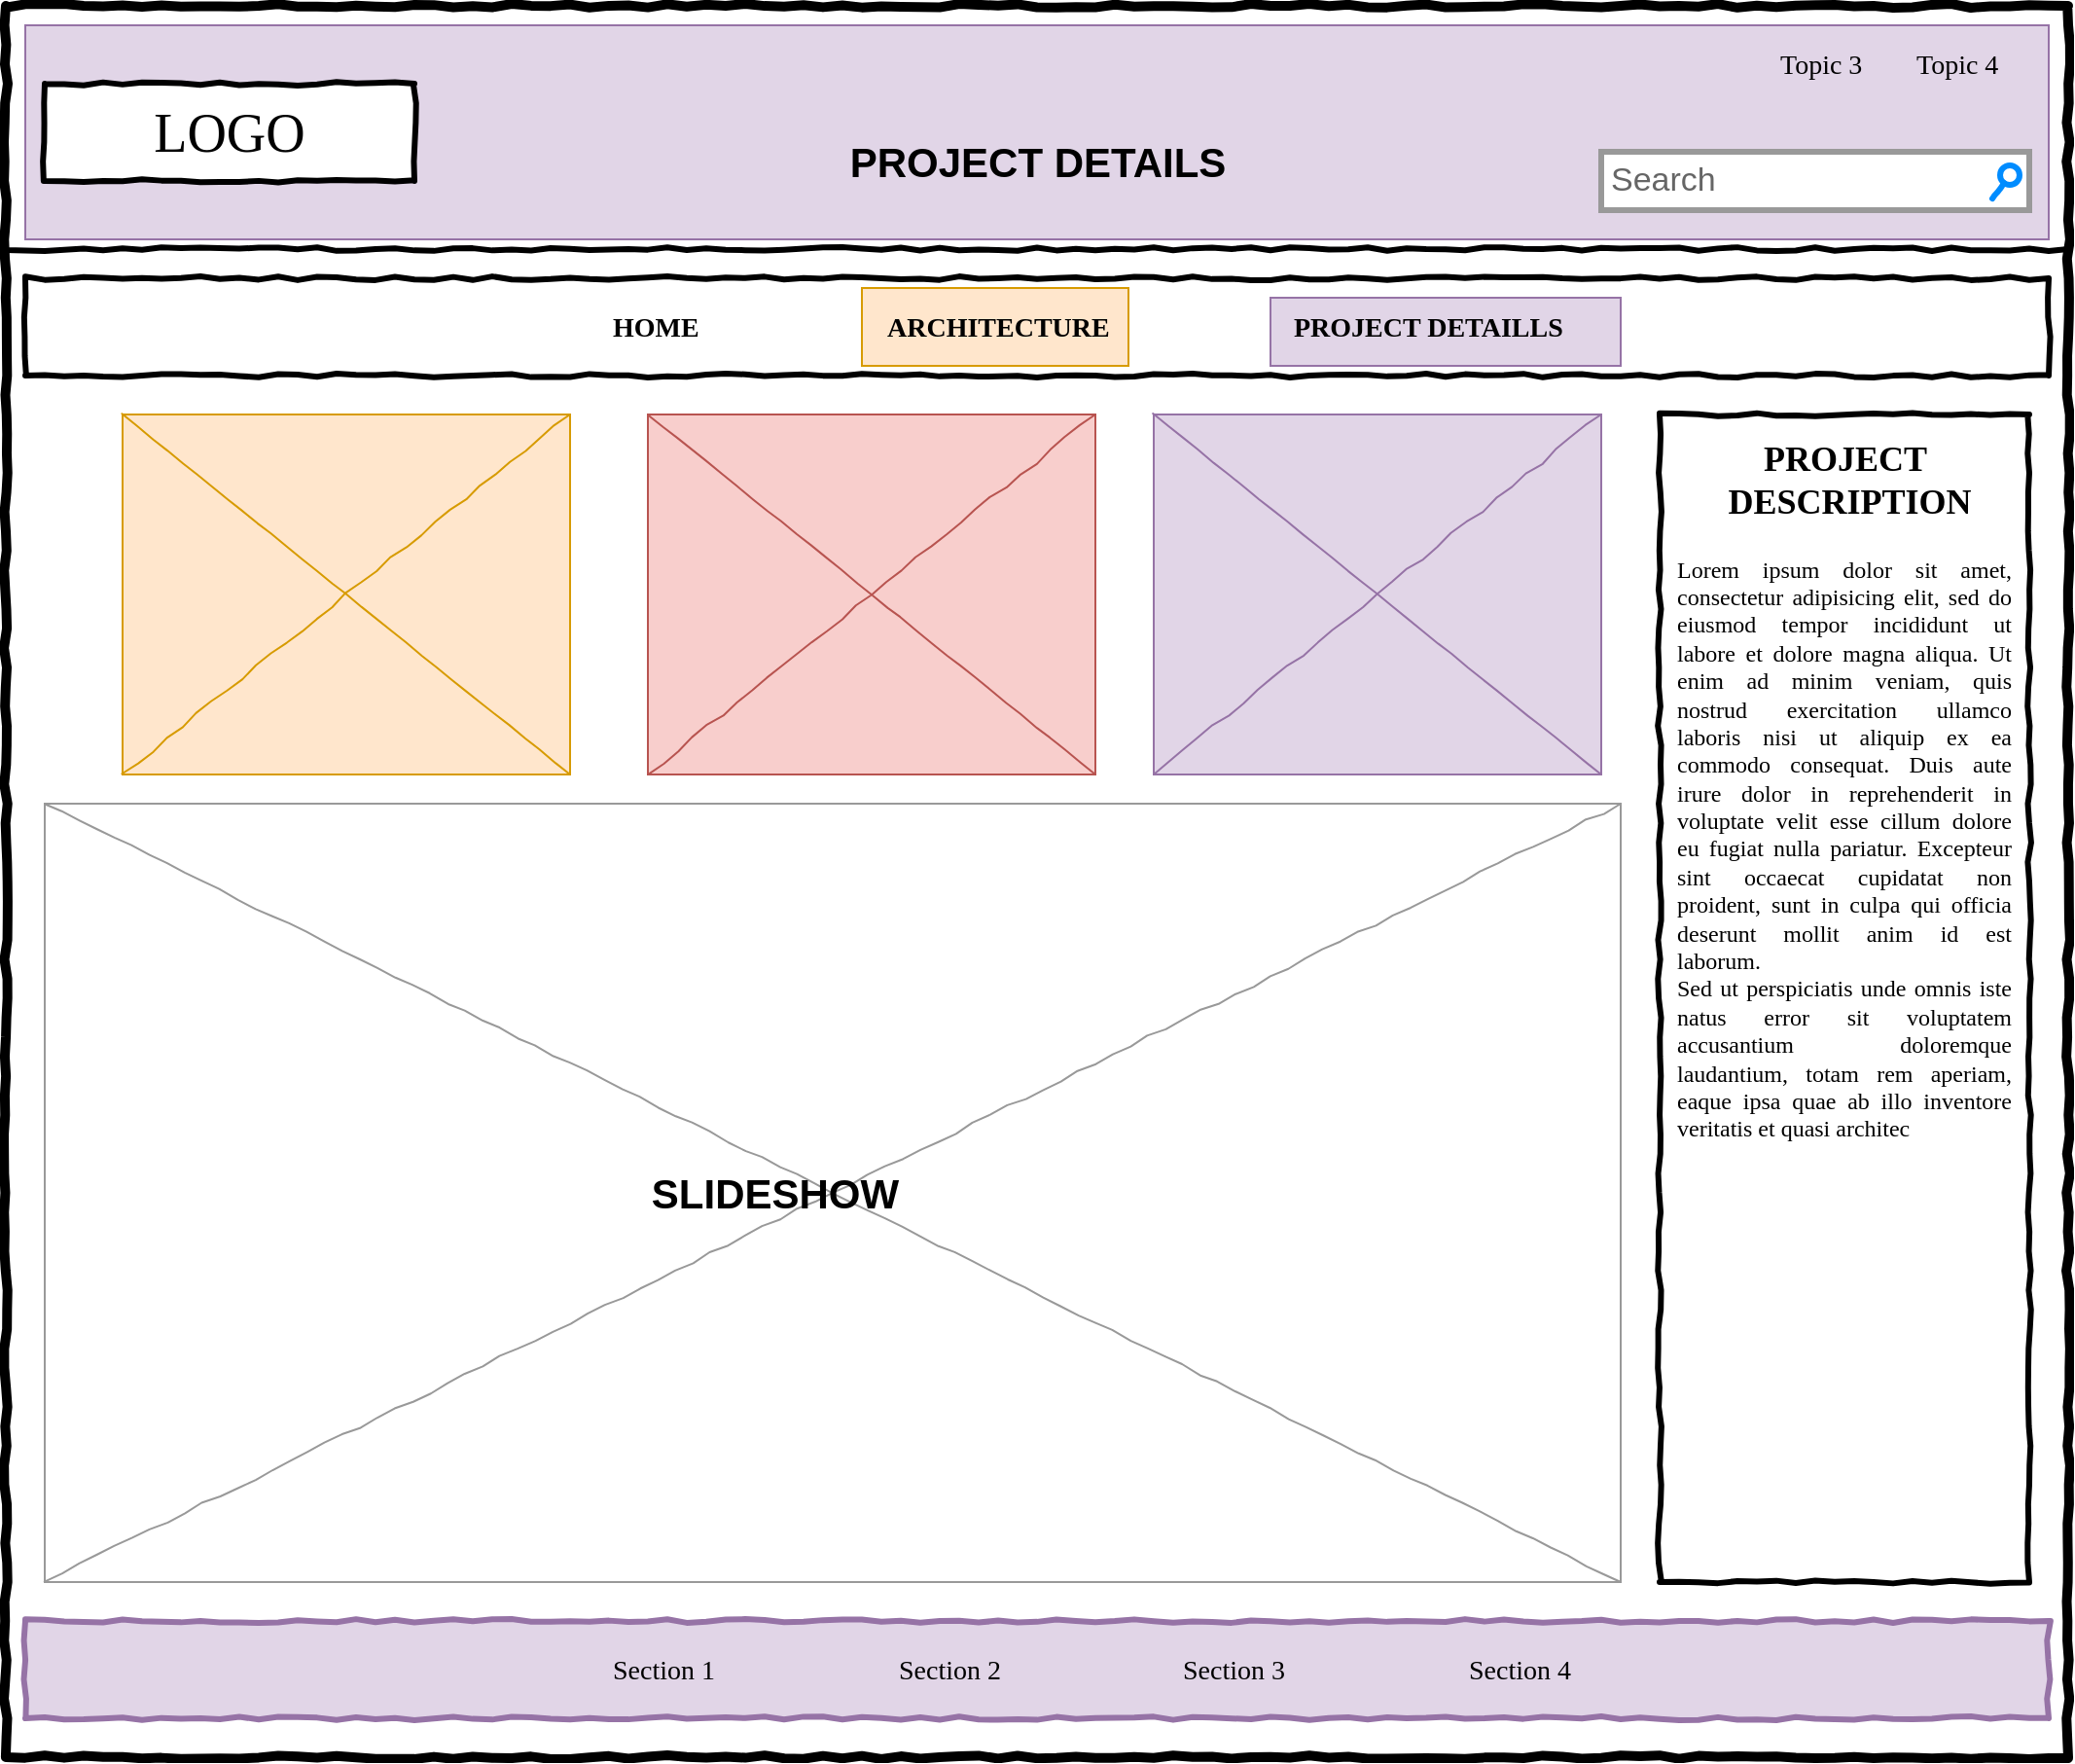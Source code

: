 <mxfile version="22.1.0" type="github">
  <diagram name="Page-1" id="03018318-947c-dd8e-b7a3-06fadd420f32">
    <mxGraphModel dx="1890" dy="1080" grid="1" gridSize="10" guides="1" tooltips="1" connect="1" arrows="1" fold="1" page="1" pageScale="1" pageWidth="1100" pageHeight="850" background="#ffffff" math="0" shadow="0">
      <root>
        <mxCell id="0" />
        <mxCell id="1" parent="0" />
        <mxCell id="P878T18d3Tjfpxz92-2e-24" value="" style="whiteSpace=wrap;html=1;fontSize=16;fillColor=#e1d5e7;strokeColor=#9673a6;" vertex="1" parent="1">
          <mxGeometry x="670" y="170" width="180" height="35" as="geometry" />
        </mxCell>
        <mxCell id="P878T18d3Tjfpxz92-2e-13" value="" style="whiteSpace=wrap;html=1;fontSize=16;fillColor=#ffe6cc;strokeColor=#d79b00;" vertex="1" parent="1">
          <mxGeometry x="460" y="165" width="137" height="40" as="geometry" />
        </mxCell>
        <mxCell id="P878T18d3Tjfpxz92-2e-12" value="" style="whiteSpace=wrap;html=1;fontSize=16;fillColor=#e1d5e7;strokeColor=#9673a6;" vertex="1" parent="1">
          <mxGeometry x="30" y="30" width="1040" height="110" as="geometry" />
        </mxCell>
        <mxCell id="677b7b8949515195-1" value="" style="whiteSpace=wrap;html=1;rounded=0;shadow=0;labelBackgroundColor=none;strokeColor=#000000;strokeWidth=5;fillColor=none;fontFamily=Verdana;fontSize=12;fontColor=#000000;align=center;comic=1;" parent="1" vertex="1">
          <mxGeometry x="20" y="20" width="1060" height="900" as="geometry" />
        </mxCell>
        <mxCell id="677b7b8949515195-2" value="LOGO" style="whiteSpace=wrap;html=1;rounded=0;shadow=0;labelBackgroundColor=none;strokeWidth=3;fontFamily=Verdana;fontSize=28;align=center;comic=1;" parent="1" vertex="1">
          <mxGeometry x="40" y="60" width="190" height="50" as="geometry" />
        </mxCell>
        <mxCell id="677b7b8949515195-3" value="Search" style="strokeWidth=3;shadow=0;dashed=0;align=center;html=1;shape=mxgraph.mockup.forms.searchBox;strokeColor=#999999;mainText=;strokeColor2=#008cff;fontColor=#666666;fontSize=17;align=left;spacingLeft=3;rounded=0;labelBackgroundColor=none;comic=1;" parent="1" vertex="1">
          <mxGeometry x="840" y="95" width="220" height="30" as="geometry" />
        </mxCell>
        <mxCell id="677b7b8949515195-6" value="Topic 3" style="text;html=1;points=[];align=left;verticalAlign=top;spacingTop=-4;fontSize=14;fontFamily=Verdana" parent="1" vertex="1">
          <mxGeometry x="930" y="40" width="60" height="20" as="geometry" />
        </mxCell>
        <mxCell id="677b7b8949515195-7" value="Topic 4" style="text;html=1;points=[];align=left;verticalAlign=top;spacingTop=-4;fontSize=14;fontFamily=Verdana" parent="1" vertex="1">
          <mxGeometry x="1000" y="40" width="60" height="20" as="geometry" />
        </mxCell>
        <mxCell id="677b7b8949515195-9" value="" style="line;strokeWidth=3;html=1;rounded=0;shadow=0;labelBackgroundColor=none;fillColor=none;fontFamily=Verdana;fontSize=14;fontColor=#000000;align=center;comic=1;" parent="1" vertex="1">
          <mxGeometry x="20" y="140" width="1060" height="10" as="geometry" />
        </mxCell>
        <mxCell id="677b7b8949515195-10" value="" style="whiteSpace=wrap;html=1;rounded=0;shadow=0;labelBackgroundColor=none;strokeWidth=3;fillColor=none;fontFamily=Verdana;fontSize=12;align=center;comic=1;" parent="1" vertex="1">
          <mxGeometry x="30" y="160" width="1040" height="50" as="geometry" />
        </mxCell>
        <mxCell id="677b7b8949515195-11" value="&lt;b&gt;HOME&lt;/b&gt;" style="text;html=1;points=[];align=left;verticalAlign=top;spacingTop=-4;fontSize=14;fontFamily=Verdana" parent="1" vertex="1">
          <mxGeometry x="330" y="175" width="60" height="20" as="geometry" />
        </mxCell>
        <mxCell id="677b7b8949515195-12" value="&lt;b&gt;ARCHITECTURE&lt;/b&gt;" style="text;html=1;points=[];align=left;verticalAlign=top;spacingTop=-4;fontSize=14;fontFamily=Verdana" parent="1" vertex="1">
          <mxGeometry x="471" y="175" width="60" height="20" as="geometry" />
        </mxCell>
        <mxCell id="677b7b8949515195-13" value="&lt;b&gt;PROJECT DETAILLS&lt;/b&gt;" style="text;html=1;points=[];align=left;verticalAlign=top;spacingTop=-4;fontSize=14;fontFamily=Verdana" parent="1" vertex="1">
          <mxGeometry x="680" y="175" width="60" height="20" as="geometry" />
        </mxCell>
        <mxCell id="677b7b8949515195-15" value="&lt;div style=&quot;text-align: justify&quot;&gt;&lt;span&gt;&lt;br&gt;&lt;/span&gt;&lt;/div&gt;&lt;div style=&quot;text-align: justify&quot;&gt;&lt;span&gt;&lt;br&gt;&lt;/span&gt;&lt;/div&gt;&lt;div style=&quot;text-align: justify&quot;&gt;&lt;span&gt;&lt;br&gt;&lt;/span&gt;&lt;/div&gt;&lt;div style=&quot;text-align: justify&quot;&gt;&lt;span&gt;&lt;br&gt;&lt;/span&gt;&lt;/div&gt;&lt;div style=&quot;text-align: justify&quot;&gt;&lt;span&gt;Lorem ipsum dolor sit amet, consectetur adipisicing elit, sed do eiusmod tempor incididunt ut labore et dolore magna aliqua. Ut enim ad minim veniam, quis nostrud exercitation ullamco laboris nisi ut aliquip ex ea commodo consequat. Duis aute irure dolor in reprehenderit in voluptate velit esse cillum dolore eu fugiat nulla pariatur. Excepteur sint occaecat cupidatat non proident, sunt in culpa qui officia deserunt mollit anim id est laborum.&lt;/span&gt;&lt;/div&gt;&lt;div style=&quot;text-align: justify&quot;&gt;&lt;span&gt;Sed ut perspiciatis unde omnis iste natus error sit voluptatem accusantium doloremque laudantium, totam rem aperiam, eaque ipsa quae ab illo inventore veritatis et quasi architec&lt;/span&gt;&lt;/div&gt;" style="whiteSpace=wrap;html=1;rounded=0;shadow=0;labelBackgroundColor=none;strokeWidth=3;fillColor=none;fontFamily=Verdana;fontSize=12;align=center;verticalAlign=top;spacing=10;comic=1;" parent="1" vertex="1">
          <mxGeometry x="870" y="230" width="190" height="600" as="geometry" />
        </mxCell>
        <mxCell id="677b7b8949515195-16" value="" style="verticalLabelPosition=bottom;shadow=0;dashed=0;align=center;html=1;verticalAlign=top;strokeWidth=1;shape=mxgraph.mockup.graphics.simpleIcon;strokeColor=#999999;rounded=0;labelBackgroundColor=none;fontFamily=Verdana;fontSize=14;fontColor=#000000;comic=1;" parent="1" vertex="1">
          <mxGeometry x="40" y="430" width="810" height="400" as="geometry" />
        </mxCell>
        <mxCell id="P878T18d3Tjfpxz92-2e-1" value="" style="whiteSpace=wrap;html=1;rounded=0;shadow=0;labelBackgroundColor=none;strokeWidth=3;fillColor=#e1d5e7;fontFamily=Verdana;fontSize=12;align=center;comic=1;strokeColor=#9673a6;" vertex="1" parent="1">
          <mxGeometry x="30" y="850" width="1040" height="50" as="geometry" />
        </mxCell>
        <mxCell id="P878T18d3Tjfpxz92-2e-2" value="Section 1" style="text;html=1;points=[];align=left;verticalAlign=top;spacingTop=-4;fontSize=14;fontFamily=Verdana" vertex="1" parent="1">
          <mxGeometry x="330" y="865" width="60" height="20" as="geometry" />
        </mxCell>
        <mxCell id="P878T18d3Tjfpxz92-2e-3" value="Section 2" style="text;html=1;points=[];align=left;verticalAlign=top;spacingTop=-4;fontSize=14;fontFamily=Verdana" vertex="1" parent="1">
          <mxGeometry x="477" y="865" width="60" height="20" as="geometry" />
        </mxCell>
        <mxCell id="P878T18d3Tjfpxz92-2e-4" value="Section 3" style="text;html=1;points=[];align=left;verticalAlign=top;spacingTop=-4;fontSize=14;fontFamily=Verdana" vertex="1" parent="1">
          <mxGeometry x="623" y="865" width="60" height="20" as="geometry" />
        </mxCell>
        <mxCell id="P878T18d3Tjfpxz92-2e-5" value="Section 4" style="text;html=1;points=[];align=left;verticalAlign=top;spacingTop=-4;fontSize=14;fontFamily=Verdana" vertex="1" parent="1">
          <mxGeometry x="770" y="865" width="60" height="20" as="geometry" />
        </mxCell>
        <mxCell id="P878T18d3Tjfpxz92-2e-7" value="&lt;b&gt;&lt;font style=&quot;font-size: 21px;&quot;&gt;SLIDESHOW&lt;/font&gt;&lt;/b&gt;" style="text;html=1;align=center;verticalAlign=middle;resizable=0;points=[];autosize=1;strokeColor=none;fillColor=none;fontSize=16;" vertex="1" parent="1">
          <mxGeometry x="340" y="610" width="150" height="40" as="geometry" />
        </mxCell>
        <mxCell id="P878T18d3Tjfpxz92-2e-10" value="&lt;b&gt;&lt;font style=&quot;font-size: 18px;&quot;&gt;PROJECT&lt;br&gt;&amp;nbsp;DESCRIPTION&lt;/font&gt;&lt;/b&gt;" style="text;html=1;points=[];align=center;verticalAlign=top;spacingTop=-4;fontSize=14;fontFamily=Verdana" vertex="1" parent="1">
          <mxGeometry x="880" y="240" width="170" height="20" as="geometry" />
        </mxCell>
        <mxCell id="P878T18d3Tjfpxz92-2e-11" value="&lt;span style=&quot;font-size: 21px;&quot;&gt;&lt;b&gt;PROJECT DETAILS&lt;/b&gt;&lt;/span&gt;" style="text;html=1;align=center;verticalAlign=middle;resizable=0;points=[];autosize=1;strokeColor=none;fillColor=none;fontSize=16;" vertex="1" parent="1">
          <mxGeometry x="440" y="80" width="220" height="40" as="geometry" />
        </mxCell>
        <mxCell id="P878T18d3Tjfpxz92-2e-21" value="" style="verticalLabelPosition=bottom;shadow=0;dashed=0;align=center;html=1;verticalAlign=top;strokeWidth=1;shape=mxgraph.mockup.graphics.simpleIcon;strokeColor=#d79b00;rounded=0;labelBackgroundColor=none;fontFamily=Verdana;fontSize=14;comic=1;fillColor=#ffe6cc;" vertex="1" parent="1">
          <mxGeometry x="80" y="230" width="230" height="185" as="geometry" />
        </mxCell>
        <mxCell id="P878T18d3Tjfpxz92-2e-22" value="" style="verticalLabelPosition=bottom;shadow=0;dashed=0;align=center;html=1;verticalAlign=top;strokeWidth=1;shape=mxgraph.mockup.graphics.simpleIcon;strokeColor=#b85450;rounded=0;labelBackgroundColor=none;fontFamily=Verdana;fontSize=14;comic=1;fillColor=#f8cecc;" vertex="1" parent="1">
          <mxGeometry x="350" y="230" width="230" height="185" as="geometry" />
        </mxCell>
        <mxCell id="P878T18d3Tjfpxz92-2e-23" value="" style="verticalLabelPosition=bottom;shadow=0;dashed=0;align=center;html=1;verticalAlign=top;strokeWidth=1;shape=mxgraph.mockup.graphics.simpleIcon;strokeColor=#9673a6;rounded=0;labelBackgroundColor=none;fontFamily=Verdana;fontSize=14;comic=1;fillColor=#e1d5e7;" vertex="1" parent="1">
          <mxGeometry x="610" y="230" width="230" height="185" as="geometry" />
        </mxCell>
      </root>
    </mxGraphModel>
  </diagram>
</mxfile>
